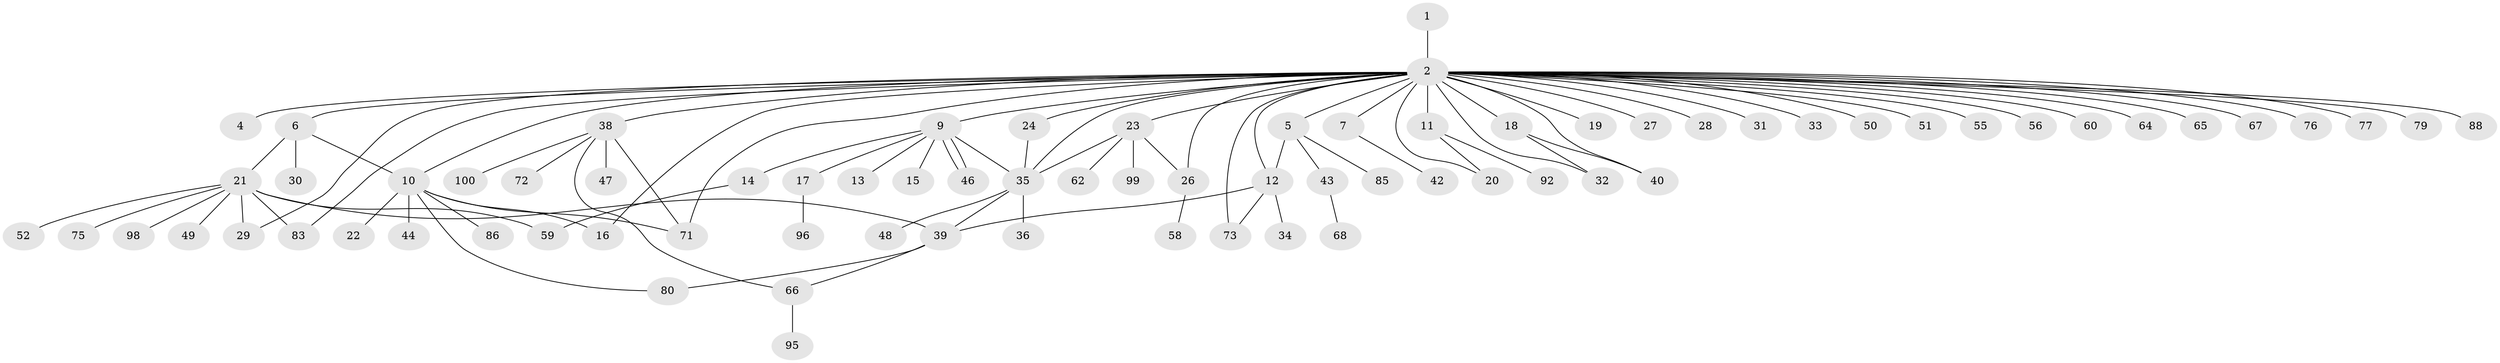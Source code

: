 // original degree distribution, {1: 0.5, 16: 0.01, 30: 0.01, 5: 0.03, 2: 0.26, 9: 0.01, 7: 0.01, 3: 0.11, 10: 0.01, 4: 0.03, 8: 0.02}
// Generated by graph-tools (version 1.1) at 2025/38/02/21/25 10:38:53]
// undirected, 75 vertices, 95 edges
graph export_dot {
graph [start="1"]
  node [color=gray90,style=filled];
  1;
  2 [super="+3"];
  4;
  5 [super="+81"];
  6 [super="+8"];
  7;
  9 [super="+70"];
  10 [super="+94"];
  11 [super="+53"];
  12 [super="+57"];
  13;
  14 [super="+25"];
  15;
  16;
  17 [super="+89"];
  18;
  19 [super="+84"];
  20 [super="+45"];
  21 [super="+97"];
  22;
  23 [super="+61"];
  24 [super="+37"];
  26 [super="+69"];
  27;
  28;
  29;
  30;
  31;
  32 [super="+91"];
  33;
  34;
  35 [super="+41"];
  36;
  38 [super="+63"];
  39 [super="+82"];
  40 [super="+54"];
  42;
  43;
  44;
  46;
  47;
  48;
  49;
  50;
  51 [super="+87"];
  52;
  55;
  56;
  58 [super="+78"];
  59 [super="+74"];
  60 [super="+90"];
  62;
  64;
  65;
  66;
  67;
  68;
  71;
  72;
  73;
  75;
  76;
  77;
  79;
  80;
  83 [super="+93"];
  85;
  86;
  88;
  92;
  95;
  96;
  98;
  99;
  100;
  1 -- 2;
  2 -- 6 [weight=2];
  2 -- 16;
  2 -- 19;
  2 -- 20;
  2 -- 26;
  2 -- 28;
  2 -- 38 [weight=2];
  2 -- 40;
  2 -- 51;
  2 -- 55;
  2 -- 65;
  2 -- 67;
  2 -- 71;
  2 -- 73;
  2 -- 64;
  2 -- 4;
  2 -- 5;
  2 -- 7;
  2 -- 9;
  2 -- 11;
  2 -- 76;
  2 -- 77;
  2 -- 79;
  2 -- 18;
  2 -- 83;
  2 -- 23;
  2 -- 24;
  2 -- 88;
  2 -- 27;
  2 -- 29;
  2 -- 31;
  2 -- 33;
  2 -- 35;
  2 -- 50;
  2 -- 56;
  2 -- 60;
  2 -- 10;
  2 -- 12;
  2 -- 32;
  5 -- 12;
  5 -- 43;
  5 -- 85;
  6 -- 10;
  6 -- 21;
  6 -- 30;
  7 -- 42;
  9 -- 13;
  9 -- 14;
  9 -- 15;
  9 -- 17;
  9 -- 46;
  9 -- 46;
  9 -- 35;
  10 -- 16;
  10 -- 22;
  10 -- 44;
  10 -- 80;
  10 -- 86;
  10 -- 71;
  11 -- 20;
  11 -- 92;
  12 -- 34;
  12 -- 73;
  12 -- 39;
  14 -- 59;
  17 -- 96;
  18 -- 32;
  18 -- 40;
  21 -- 29;
  21 -- 39;
  21 -- 49;
  21 -- 52;
  21 -- 75;
  21 -- 83;
  21 -- 98;
  21 -- 59;
  23 -- 26;
  23 -- 99;
  23 -- 62;
  23 -- 35;
  24 -- 35;
  26 -- 58;
  35 -- 36;
  35 -- 39;
  35 -- 48;
  38 -- 47;
  38 -- 66;
  38 -- 71;
  38 -- 72;
  38 -- 100;
  39 -- 66;
  39 -- 80;
  43 -- 68;
  66 -- 95;
}
